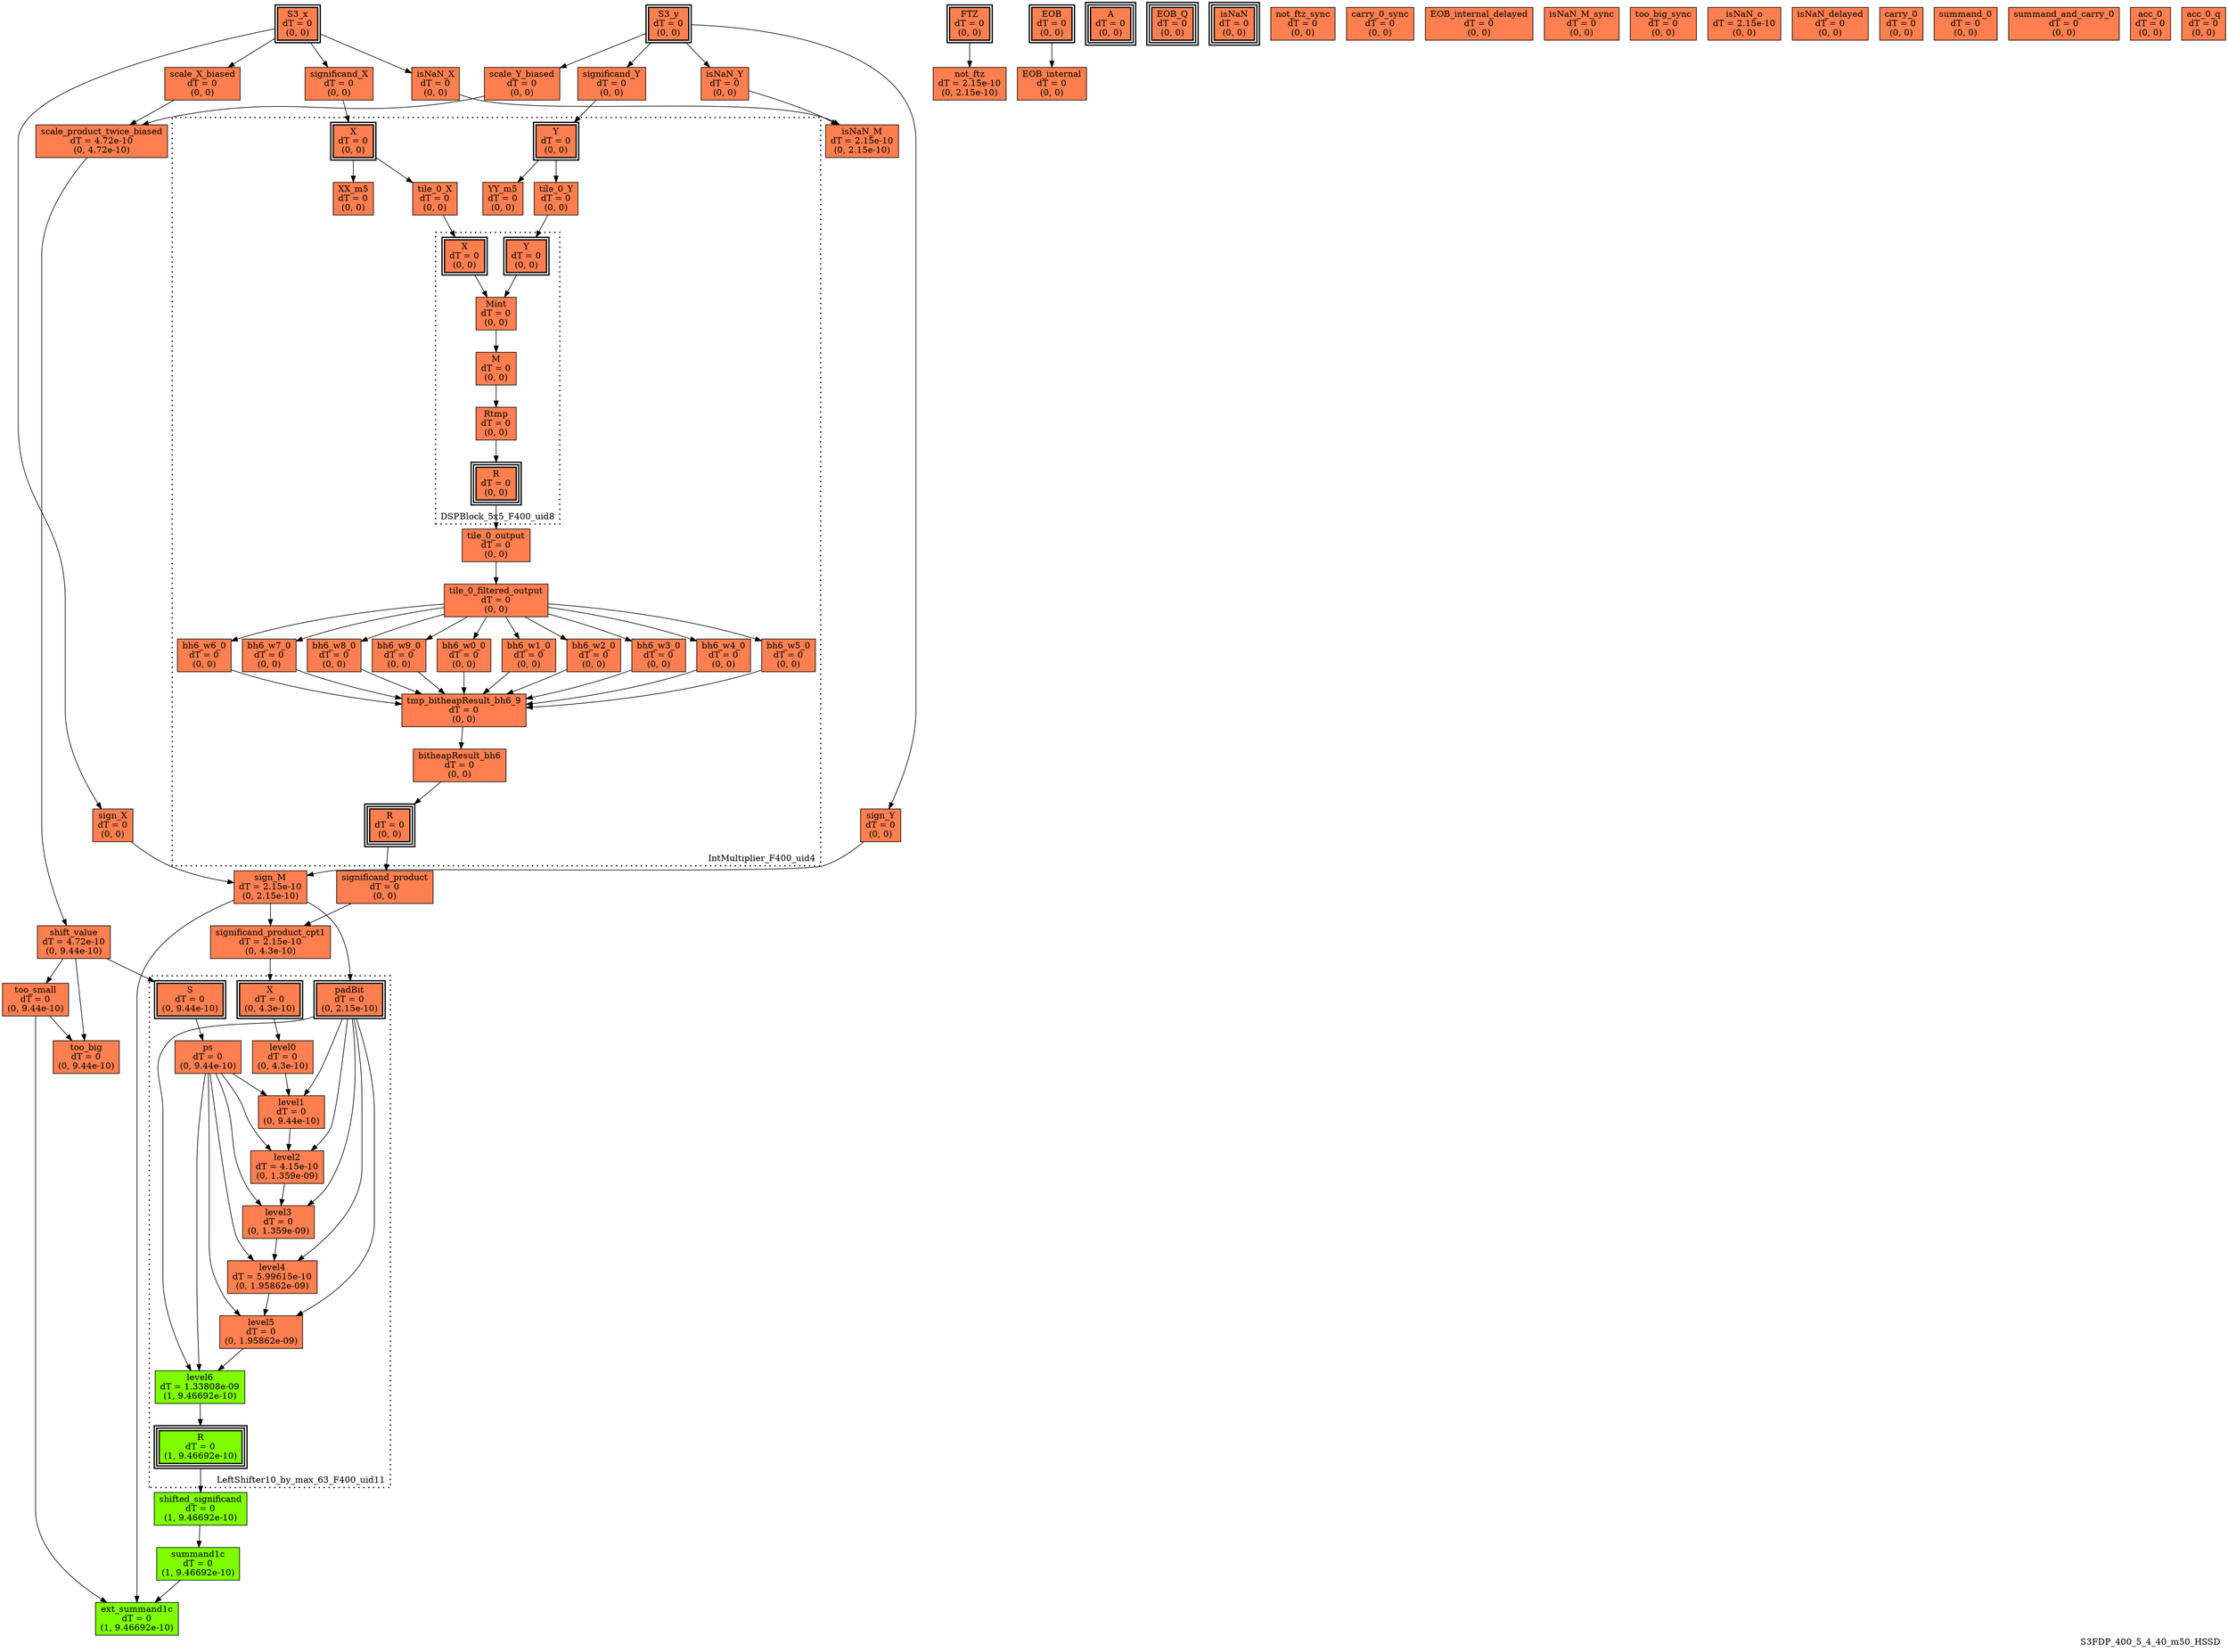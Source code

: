 digraph S3FDP_400_5_4_40_m50_HSSD
{
	//graph drawing options
	label=S3FDP_400_5_4_40_m50_HSSD;
	labelloc=bottom;
	labeljust=right;
	ratio=auto;
	nodesep=0.25;
	ranksep=0.5;

	//input/output signals of operator S3FDP_400_5_4_40_m50_HSSD
	S3_x__S3FDP_400_5_4_40_m50_HSSD [ label="S3_x\ndT = 0\n(0, 0)", shape=box, color=black, style="bold, filled", fillcolor=coral, peripheries=2 ];
	S3_y__S3FDP_400_5_4_40_m50_HSSD [ label="S3_y\ndT = 0\n(0, 0)", shape=box, color=black, style="bold, filled", fillcolor=coral, peripheries=2 ];
	FTZ__S3FDP_400_5_4_40_m50_HSSD [ label="FTZ\ndT = 0\n(0, 0)", shape=box, color=black, style="bold, filled", fillcolor=coral, peripheries=2 ];
	EOB__S3FDP_400_5_4_40_m50_HSSD [ label="EOB\ndT = 0\n(0, 0)", shape=box, color=black, style="bold, filled", fillcolor=coral, peripheries=2 ];
	A__S3FDP_400_5_4_40_m50_HSSD [ label="A\ndT = 0\n(0, 0)", shape=box, color=black, style="bold, filled", fillcolor=coral, peripheries=3 ];
	EOB_Q__S3FDP_400_5_4_40_m50_HSSD [ label="EOB_Q\ndT = 0\n(0, 0)", shape=box, color=black, style="bold, filled", fillcolor=coral, peripheries=3 ];
	isNaN__S3FDP_400_5_4_40_m50_HSSD [ label="isNaN\ndT = 0\n(0, 0)", shape=box, color=black, style="bold, filled", fillcolor=coral, peripheries=3 ];
	{rank=same S3_x__S3FDP_400_5_4_40_m50_HSSD, S3_y__S3FDP_400_5_4_40_m50_HSSD, FTZ__S3FDP_400_5_4_40_m50_HSSD, EOB__S3FDP_400_5_4_40_m50_HSSD};
	{rank=same A__S3FDP_400_5_4_40_m50_HSSD, EOB_Q__S3FDP_400_5_4_40_m50_HSSD, isNaN__S3FDP_400_5_4_40_m50_HSSD};
	//internal signals of operator S3FDP_400_5_4_40_m50_HSSD
	sign_X__S3FDP_400_5_4_40_m50_HSSD [ label="sign_X\ndT = 0\n(0, 0)", shape=box, color=black, style=filled, fillcolor=coral, peripheries=1 ];
	sign_Y__S3FDP_400_5_4_40_m50_HSSD [ label="sign_Y\ndT = 0\n(0, 0)", shape=box, color=black, style=filled, fillcolor=coral, peripheries=1 ];
	sign_M__S3FDP_400_5_4_40_m50_HSSD [ label="sign_M\ndT = 2.15e-10\n(0, 2.15e-10)", shape=box, color=black, style=filled, fillcolor=coral, peripheries=1 ];
	isNaN_X__S3FDP_400_5_4_40_m50_HSSD [ label="isNaN_X\ndT = 0\n(0, 0)", shape=box, color=black, style=filled, fillcolor=coral, peripheries=1 ];
	isNaN_Y__S3FDP_400_5_4_40_m50_HSSD [ label="isNaN_Y\ndT = 0\n(0, 0)", shape=box, color=black, style=filled, fillcolor=coral, peripheries=1 ];
	isNaN_M__S3FDP_400_5_4_40_m50_HSSD [ label="isNaN_M\ndT = 2.15e-10\n(0, 2.15e-10)", shape=box, color=black, style=filled, fillcolor=coral, peripheries=1 ];
	significand_X__S3FDP_400_5_4_40_m50_HSSD [ label="significand_X\ndT = 0\n(0, 0)", shape=box, color=black, style=filled, fillcolor=coral, peripheries=1 ];
	significand_Y__S3FDP_400_5_4_40_m50_HSSD [ label="significand_Y\ndT = 0\n(0, 0)", shape=box, color=black, style=filled, fillcolor=coral, peripheries=1 ];
	significand_product__S3FDP_400_5_4_40_m50_HSSD [ label="significand_product\ndT = 0\n(0, 0)", shape=box, color=black, style=filled, fillcolor=coral, peripheries=1 ];
	scale_X_biased__S3FDP_400_5_4_40_m50_HSSD [ label="scale_X_biased\ndT = 0\n(0, 0)", shape=box, color=black, style=filled, fillcolor=coral, peripheries=1 ];
	scale_Y_biased__S3FDP_400_5_4_40_m50_HSSD [ label="scale_Y_biased\ndT = 0\n(0, 0)", shape=box, color=black, style=filled, fillcolor=coral, peripheries=1 ];
	scale_product_twice_biased__S3FDP_400_5_4_40_m50_HSSD [ label="scale_product_twice_biased\ndT = 4.72e-10\n(0, 4.72e-10)", shape=box, color=black, style=filled, fillcolor=coral, peripheries=1 ];
	significand_product_cpt1__S3FDP_400_5_4_40_m50_HSSD [ label="significand_product_cpt1\ndT = 2.15e-10\n(0, 4.3e-10)", shape=box, color=black, style=filled, fillcolor=coral, peripheries=1 ];
	shift_value__S3FDP_400_5_4_40_m50_HSSD [ label="shift_value\ndT = 4.72e-10\n(0, 9.44e-10)", shape=box, color=black, style=filled, fillcolor=coral, peripheries=1 ];
	shifted_significand__S3FDP_400_5_4_40_m50_HSSD [ label="shifted_significand\ndT = 0\n(1, 9.46692e-10)", shape=box, color=black, style=filled, fillcolor=chartreuse, peripheries=1 ];
	too_small__S3FDP_400_5_4_40_m50_HSSD [ label="too_small\ndT = 0\n(0, 9.44e-10)", shape=box, color=black, style=filled, fillcolor=coral, peripheries=1 ];
	too_big__S3FDP_400_5_4_40_m50_HSSD [ label="too_big\ndT = 0\n(0, 9.44e-10)", shape=box, color=black, style=filled, fillcolor=coral, peripheries=1 ];
	summand1c__S3FDP_400_5_4_40_m50_HSSD [ label="summand1c\ndT = 0\n(1, 9.46692e-10)", shape=box, color=black, style=filled, fillcolor=chartreuse, peripheries=1 ];
	ext_summand1c__S3FDP_400_5_4_40_m50_HSSD [ label="ext_summand1c\ndT = 0\n(1, 9.46692e-10)", shape=box, color=black, style=filled, fillcolor=chartreuse, peripheries=1 ];
	not_ftz__S3FDP_400_5_4_40_m50_HSSD [ label="not_ftz\ndT = 2.15e-10\n(0, 2.15e-10)", shape=box, color=black, style=filled, fillcolor=coral, peripheries=1 ];
	EOB_internal__S3FDP_400_5_4_40_m50_HSSD [ label="EOB_internal\ndT = 0\n(0, 0)", shape=box, color=black, style=filled, fillcolor=coral, peripheries=1 ];
	not_ftz_sync__S3FDP_400_5_4_40_m50_HSSD [ label="not_ftz_sync\ndT = 0\n(0, 0)", shape=box, color=black, style=filled, fillcolor=coral, peripheries=1 ];
	carry_0_sync__S3FDP_400_5_4_40_m50_HSSD [ label="carry_0_sync\ndT = 0\n(0, 0)", shape=box, color=black, style=filled, fillcolor=coral, peripheries=1 ];
	EOB_internal_delayed__S3FDP_400_5_4_40_m50_HSSD [ label="EOB_internal_delayed\ndT = 0\n(0, 0)", shape=box, color=black, style=filled, fillcolor=coral, peripheries=1 ];
	isNaN_M_sync__S3FDP_400_5_4_40_m50_HSSD [ label="isNaN_M_sync\ndT = 0\n(0, 0)", shape=box, color=black, style=filled, fillcolor=coral, peripheries=1 ];
	too_big_sync__S3FDP_400_5_4_40_m50_HSSD [ label="too_big_sync\ndT = 0\n(0, 0)", shape=box, color=black, style=filled, fillcolor=coral, peripheries=1 ];
	isNaN_o__S3FDP_400_5_4_40_m50_HSSD [ label="isNaN_o\ndT = 2.15e-10\n(0, 0)", shape=box, color=black, style=filled, fillcolor=coral, peripheries=1 ];
	isNaN_delayed__S3FDP_400_5_4_40_m50_HSSD [ label="isNaN_delayed\ndT = 0\n(0, 0)", shape=box, color=black, style=filled, fillcolor=coral, peripheries=1 ];
	carry_0__S3FDP_400_5_4_40_m50_HSSD [ label="carry_0\ndT = 0\n(0, 0)", shape=box, color=black, style=filled, fillcolor=coral, peripheries=1 ];
	summand_0__S3FDP_400_5_4_40_m50_HSSD [ label="summand_0\ndT = 0\n(0, 0)", shape=box, color=black, style=filled, fillcolor=coral, peripheries=1 ];
	summand_and_carry_0__S3FDP_400_5_4_40_m50_HSSD [ label="summand_and_carry_0\ndT = 0\n(0, 0)", shape=box, color=black, style=filled, fillcolor=coral, peripheries=1 ];
	acc_0__S3FDP_400_5_4_40_m50_HSSD [ label="acc_0\ndT = 0\n(0, 0)", shape=box, color=black, style=filled, fillcolor=coral, peripheries=1 ];
	acc_0_q__S3FDP_400_5_4_40_m50_HSSD [ label="acc_0_q\ndT = 0\n(0, 0)", shape=box, color=black, style=filled, fillcolor=coral, peripheries=1 ];

	//subcomponents of operator S3FDP_400_5_4_40_m50_HSSD

	subgraph cluster_IntMultiplier_F400_uid4
	{
		//graph drawing options
		label=IntMultiplier_F400_uid4;
		labelloc=bottom;
		labeljust=right;
		style="bold, dotted";
		ratio=auto;
		nodesep=0.25;
		ranksep=0.5;

		//input/output signals of operator IntMultiplier_F400_uid4
		X__IntMultiplier_F400_uid4 [ label="X\ndT = 0\n(0, 0)", shape=box, color=black, style="bold, filled", fillcolor=coral, peripheries=2 ];
		Y__IntMultiplier_F400_uid4 [ label="Y\ndT = 0\n(0, 0)", shape=box, color=black, style="bold, filled", fillcolor=coral, peripheries=2 ];
		R__IntMultiplier_F400_uid4 [ label="R\ndT = 0\n(0, 0)", shape=box, color=black, style="bold, filled", fillcolor=coral, peripheries=3 ];
		{rank=same X__IntMultiplier_F400_uid4, Y__IntMultiplier_F400_uid4};
		{rank=same R__IntMultiplier_F400_uid4};
		//internal signals of operator IntMultiplier_F400_uid4
		XX_m5__IntMultiplier_F400_uid4 [ label="XX_m5\ndT = 0\n(0, 0)", shape=box, color=black, style=filled, fillcolor=coral, peripheries=1 ];
		YY_m5__IntMultiplier_F400_uid4 [ label="YY_m5\ndT = 0\n(0, 0)", shape=box, color=black, style=filled, fillcolor=coral, peripheries=1 ];
		tile_0_X__IntMultiplier_F400_uid4 [ label="tile_0_X\ndT = 0\n(0, 0)", shape=box, color=black, style=filled, fillcolor=coral, peripheries=1 ];
		tile_0_Y__IntMultiplier_F400_uid4 [ label="tile_0_Y\ndT = 0\n(0, 0)", shape=box, color=black, style=filled, fillcolor=coral, peripheries=1 ];
		tile_0_output__IntMultiplier_F400_uid4 [ label="tile_0_output\ndT = 0\n(0, 0)", shape=box, color=black, style=filled, fillcolor=coral, peripheries=1 ];
		tile_0_filtered_output__IntMultiplier_F400_uid4 [ label="tile_0_filtered_output\ndT = 0\n(0, 0)", shape=box, color=black, style=filled, fillcolor=coral, peripheries=1 ];
		bh6_w0_0__IntMultiplier_F400_uid4 [ label="bh6_w0_0\ndT = 0\n(0, 0)", shape=box, color=black, style=filled, fillcolor=coral, peripheries=1 ];
		bh6_w1_0__IntMultiplier_F400_uid4 [ label="bh6_w1_0\ndT = 0\n(0, 0)", shape=box, color=black, style=filled, fillcolor=coral, peripheries=1 ];
		bh6_w2_0__IntMultiplier_F400_uid4 [ label="bh6_w2_0\ndT = 0\n(0, 0)", shape=box, color=black, style=filled, fillcolor=coral, peripheries=1 ];
		bh6_w3_0__IntMultiplier_F400_uid4 [ label="bh6_w3_0\ndT = 0\n(0, 0)", shape=box, color=black, style=filled, fillcolor=coral, peripheries=1 ];
		bh6_w4_0__IntMultiplier_F400_uid4 [ label="bh6_w4_0\ndT = 0\n(0, 0)", shape=box, color=black, style=filled, fillcolor=coral, peripheries=1 ];
		bh6_w5_0__IntMultiplier_F400_uid4 [ label="bh6_w5_0\ndT = 0\n(0, 0)", shape=box, color=black, style=filled, fillcolor=coral, peripheries=1 ];
		bh6_w6_0__IntMultiplier_F400_uid4 [ label="bh6_w6_0\ndT = 0\n(0, 0)", shape=box, color=black, style=filled, fillcolor=coral, peripheries=1 ];
		bh6_w7_0__IntMultiplier_F400_uid4 [ label="bh6_w7_0\ndT = 0\n(0, 0)", shape=box, color=black, style=filled, fillcolor=coral, peripheries=1 ];
		bh6_w8_0__IntMultiplier_F400_uid4 [ label="bh6_w8_0\ndT = 0\n(0, 0)", shape=box, color=black, style=filled, fillcolor=coral, peripheries=1 ];
		bh6_w9_0__IntMultiplier_F400_uid4 [ label="bh6_w9_0\ndT = 0\n(0, 0)", shape=box, color=black, style=filled, fillcolor=coral, peripheries=1 ];
		tmp_bitheapResult_bh6_9__IntMultiplier_F400_uid4 [ label="tmp_bitheapResult_bh6_9\ndT = 0\n(0, 0)", shape=box, color=black, style=filled, fillcolor=coral, peripheries=1 ];
		bitheapResult_bh6__IntMultiplier_F400_uid4 [ label="bitheapResult_bh6\ndT = 0\n(0, 0)", shape=box, color=black, style=filled, fillcolor=coral, peripheries=1 ];

		//subcomponents of operator IntMultiplier_F400_uid4

		subgraph cluster_DSPBlock_5x5_F400_uid8
		{
			//graph drawing options
			label=DSPBlock_5x5_F400_uid8;
			labelloc=bottom;
			labeljust=right;
			style="bold, dotted";
			ratio=auto;
			nodesep=0.25;
			ranksep=0.5;

			//input/output signals of operator DSPBlock_5x5_F400_uid8
			X__DSPBlock_5x5_F400_uid8 [ label="X\ndT = 0\n(0, 0)", shape=box, color=black, style="bold, filled", fillcolor=coral, peripheries=2 ];
			Y__DSPBlock_5x5_F400_uid8 [ label="Y\ndT = 0\n(0, 0)", shape=box, color=black, style="bold, filled", fillcolor=coral, peripheries=2 ];
			R__DSPBlock_5x5_F400_uid8 [ label="R\ndT = 0\n(0, 0)", shape=box, color=black, style="bold, filled", fillcolor=coral, peripheries=3 ];
			{rank=same X__DSPBlock_5x5_F400_uid8, Y__DSPBlock_5x5_F400_uid8};
			{rank=same R__DSPBlock_5x5_F400_uid8};
			//internal signals of operator DSPBlock_5x5_F400_uid8
			Mint__DSPBlock_5x5_F400_uid8 [ label="Mint\ndT = 0\n(0, 0)", shape=box, color=black, style=filled, fillcolor=coral, peripheries=1 ];
			M__DSPBlock_5x5_F400_uid8 [ label="M\ndT = 0\n(0, 0)", shape=box, color=black, style=filled, fillcolor=coral, peripheries=1 ];
			Rtmp__DSPBlock_5x5_F400_uid8 [ label="Rtmp\ndT = 0\n(0, 0)", shape=box, color=black, style=filled, fillcolor=coral, peripheries=1 ];

			//subcomponents of operator DSPBlock_5x5_F400_uid8

			//input and internal signal connections of operator DSPBlock_5x5_F400_uid8
			X__DSPBlock_5x5_F400_uid8 -> Mint__DSPBlock_5x5_F400_uid8 [ arrowhead=normal, arrowsize=1.0, arrowtail=normal, color=black, dir=forward  ];
			Y__DSPBlock_5x5_F400_uid8 -> Mint__DSPBlock_5x5_F400_uid8 [ arrowhead=normal, arrowsize=1.0, arrowtail=normal, color=black, dir=forward  ];
			Mint__DSPBlock_5x5_F400_uid8 -> M__DSPBlock_5x5_F400_uid8 [ arrowhead=normal, arrowsize=1.0, arrowtail=normal, color=black, dir=forward  ];
			M__DSPBlock_5x5_F400_uid8 -> Rtmp__DSPBlock_5x5_F400_uid8 [ arrowhead=normal, arrowsize=1.0, arrowtail=normal, color=black, dir=forward  ];
			Rtmp__DSPBlock_5x5_F400_uid8 -> R__DSPBlock_5x5_F400_uid8 [ arrowhead=normal, arrowsize=1.0, arrowtail=normal, color=black, dir=forward  ];
		}

			//output signal connections of operator DSPBlock_5x5_F400_uid8
			R__DSPBlock_5x5_F400_uid8 -> tile_0_output__IntMultiplier_F400_uid4 [ arrowhead=normal, arrowsize=1.0, arrowtail=normal, color=black, dir=forward  ];

		//input and internal signal connections of operator IntMultiplier_F400_uid4
		X__IntMultiplier_F400_uid4 -> XX_m5__IntMultiplier_F400_uid4 [ arrowhead=normal, arrowsize=1.0, arrowtail=normal, color=black, dir=forward  ];
		X__IntMultiplier_F400_uid4 -> tile_0_X__IntMultiplier_F400_uid4 [ arrowhead=normal, arrowsize=1.0, arrowtail=normal, color=black, dir=forward  ];
		Y__IntMultiplier_F400_uid4 -> YY_m5__IntMultiplier_F400_uid4 [ arrowhead=normal, arrowsize=1.0, arrowtail=normal, color=black, dir=forward  ];
		Y__IntMultiplier_F400_uid4 -> tile_0_Y__IntMultiplier_F400_uid4 [ arrowhead=normal, arrowsize=1.0, arrowtail=normal, color=black, dir=forward  ];
		tile_0_X__IntMultiplier_F400_uid4 -> X__DSPBlock_5x5_F400_uid8 [ arrowhead=normal, arrowsize=1.0, arrowtail=normal, color=black, dir=forward  ];
		tile_0_Y__IntMultiplier_F400_uid4 -> Y__DSPBlock_5x5_F400_uid8 [ arrowhead=normal, arrowsize=1.0, arrowtail=normal, color=black, dir=forward  ];
		tile_0_output__IntMultiplier_F400_uid4 -> tile_0_filtered_output__IntMultiplier_F400_uid4 [ arrowhead=normal, arrowsize=1.0, arrowtail=normal, color=black, dir=forward  ];
		tile_0_filtered_output__IntMultiplier_F400_uid4 -> bh6_w0_0__IntMultiplier_F400_uid4 [ arrowhead=normal, arrowsize=1.0, arrowtail=normal, color=black, dir=forward  ];
		tile_0_filtered_output__IntMultiplier_F400_uid4 -> bh6_w1_0__IntMultiplier_F400_uid4 [ arrowhead=normal, arrowsize=1.0, arrowtail=normal, color=black, dir=forward  ];
		tile_0_filtered_output__IntMultiplier_F400_uid4 -> bh6_w2_0__IntMultiplier_F400_uid4 [ arrowhead=normal, arrowsize=1.0, arrowtail=normal, color=black, dir=forward  ];
		tile_0_filtered_output__IntMultiplier_F400_uid4 -> bh6_w3_0__IntMultiplier_F400_uid4 [ arrowhead=normal, arrowsize=1.0, arrowtail=normal, color=black, dir=forward  ];
		tile_0_filtered_output__IntMultiplier_F400_uid4 -> bh6_w4_0__IntMultiplier_F400_uid4 [ arrowhead=normal, arrowsize=1.0, arrowtail=normal, color=black, dir=forward  ];
		tile_0_filtered_output__IntMultiplier_F400_uid4 -> bh6_w5_0__IntMultiplier_F400_uid4 [ arrowhead=normal, arrowsize=1.0, arrowtail=normal, color=black, dir=forward  ];
		tile_0_filtered_output__IntMultiplier_F400_uid4 -> bh6_w6_0__IntMultiplier_F400_uid4 [ arrowhead=normal, arrowsize=1.0, arrowtail=normal, color=black, dir=forward  ];
		tile_0_filtered_output__IntMultiplier_F400_uid4 -> bh6_w7_0__IntMultiplier_F400_uid4 [ arrowhead=normal, arrowsize=1.0, arrowtail=normal, color=black, dir=forward  ];
		tile_0_filtered_output__IntMultiplier_F400_uid4 -> bh6_w8_0__IntMultiplier_F400_uid4 [ arrowhead=normal, arrowsize=1.0, arrowtail=normal, color=black, dir=forward  ];
		tile_0_filtered_output__IntMultiplier_F400_uid4 -> bh6_w9_0__IntMultiplier_F400_uid4 [ arrowhead=normal, arrowsize=1.0, arrowtail=normal, color=black, dir=forward  ];
		bh6_w0_0__IntMultiplier_F400_uid4 -> tmp_bitheapResult_bh6_9__IntMultiplier_F400_uid4 [ arrowhead=normal, arrowsize=1.0, arrowtail=normal, color=black, dir=forward  ];
		bh6_w1_0__IntMultiplier_F400_uid4 -> tmp_bitheapResult_bh6_9__IntMultiplier_F400_uid4 [ arrowhead=normal, arrowsize=1.0, arrowtail=normal, color=black, dir=forward  ];
		bh6_w2_0__IntMultiplier_F400_uid4 -> tmp_bitheapResult_bh6_9__IntMultiplier_F400_uid4 [ arrowhead=normal, arrowsize=1.0, arrowtail=normal, color=black, dir=forward  ];
		bh6_w3_0__IntMultiplier_F400_uid4 -> tmp_bitheapResult_bh6_9__IntMultiplier_F400_uid4 [ arrowhead=normal, arrowsize=1.0, arrowtail=normal, color=black, dir=forward  ];
		bh6_w4_0__IntMultiplier_F400_uid4 -> tmp_bitheapResult_bh6_9__IntMultiplier_F400_uid4 [ arrowhead=normal, arrowsize=1.0, arrowtail=normal, color=black, dir=forward  ];
		bh6_w5_0__IntMultiplier_F400_uid4 -> tmp_bitheapResult_bh6_9__IntMultiplier_F400_uid4 [ arrowhead=normal, arrowsize=1.0, arrowtail=normal, color=black, dir=forward  ];
		bh6_w6_0__IntMultiplier_F400_uid4 -> tmp_bitheapResult_bh6_9__IntMultiplier_F400_uid4 [ arrowhead=normal, arrowsize=1.0, arrowtail=normal, color=black, dir=forward  ];
		bh6_w7_0__IntMultiplier_F400_uid4 -> tmp_bitheapResult_bh6_9__IntMultiplier_F400_uid4 [ arrowhead=normal, arrowsize=1.0, arrowtail=normal, color=black, dir=forward  ];
		bh6_w8_0__IntMultiplier_F400_uid4 -> tmp_bitheapResult_bh6_9__IntMultiplier_F400_uid4 [ arrowhead=normal, arrowsize=1.0, arrowtail=normal, color=black, dir=forward  ];
		bh6_w9_0__IntMultiplier_F400_uid4 -> tmp_bitheapResult_bh6_9__IntMultiplier_F400_uid4 [ arrowhead=normal, arrowsize=1.0, arrowtail=normal, color=black, dir=forward  ];
		tmp_bitheapResult_bh6_9__IntMultiplier_F400_uid4 -> bitheapResult_bh6__IntMultiplier_F400_uid4 [ arrowhead=normal, arrowsize=1.0, arrowtail=normal, color=black, dir=forward  ];
		bitheapResult_bh6__IntMultiplier_F400_uid4 -> R__IntMultiplier_F400_uid4 [ arrowhead=normal, arrowsize=1.0, arrowtail=normal, color=black, dir=forward  ];
	}

		//output signal connections of operator IntMultiplier_F400_uid4
		R__IntMultiplier_F400_uid4 -> significand_product__S3FDP_400_5_4_40_m50_HSSD [ arrowhead=normal, arrowsize=1.0, arrowtail=normal, color=black, dir=forward  ];

	subgraph cluster_LeftShifter10_by_max_63_F400_uid11
	{
		//graph drawing options
		label=LeftShifter10_by_max_63_F400_uid11;
		labelloc=bottom;
		labeljust=right;
		style="bold, dotted";
		ratio=auto;
		nodesep=0.25;
		ranksep=0.5;

		//input/output signals of operator LeftShifter10_by_max_63_F400_uid11
		X__LeftShifter10_by_max_63_F400_uid11 [ label="X\ndT = 0\n(0, 4.3e-10)", shape=box, color=black, style="bold, filled", fillcolor=coral, peripheries=2 ];
		S__LeftShifter10_by_max_63_F400_uid11 [ label="S\ndT = 0\n(0, 9.44e-10)", shape=box, color=black, style="bold, filled", fillcolor=coral, peripheries=2 ];
		padBit__LeftShifter10_by_max_63_F400_uid11 [ label="padBit\ndT = 0\n(0, 2.15e-10)", shape=box, color=black, style="bold, filled", fillcolor=coral, peripheries=2 ];
		R__LeftShifter10_by_max_63_F400_uid11 [ label="R\ndT = 0\n(1, 9.46692e-10)", shape=box, color=black, style="bold, filled", fillcolor=chartreuse, peripheries=3 ];
		{rank=same X__LeftShifter10_by_max_63_F400_uid11, S__LeftShifter10_by_max_63_F400_uid11, padBit__LeftShifter10_by_max_63_F400_uid11};
		{rank=same R__LeftShifter10_by_max_63_F400_uid11};
		//internal signals of operator LeftShifter10_by_max_63_F400_uid11
		ps__LeftShifter10_by_max_63_F400_uid11 [ label="ps\ndT = 0\n(0, 9.44e-10)", shape=box, color=black, style=filled, fillcolor=coral, peripheries=1 ];
		level0__LeftShifter10_by_max_63_F400_uid11 [ label="level0\ndT = 0\n(0, 4.3e-10)", shape=box, color=black, style=filled, fillcolor=coral, peripheries=1 ];
		level1__LeftShifter10_by_max_63_F400_uid11 [ label="level1\ndT = 0\n(0, 9.44e-10)", shape=box, color=black, style=filled, fillcolor=coral, peripheries=1 ];
		level2__LeftShifter10_by_max_63_F400_uid11 [ label="level2\ndT = 4.15e-10\n(0, 1.359e-09)", shape=box, color=black, style=filled, fillcolor=coral, peripheries=1 ];
		level3__LeftShifter10_by_max_63_F400_uid11 [ label="level3\ndT = 0\n(0, 1.359e-09)", shape=box, color=black, style=filled, fillcolor=coral, peripheries=1 ];
		level4__LeftShifter10_by_max_63_F400_uid11 [ label="level4\ndT = 5.99615e-10\n(0, 1.95862e-09)", shape=box, color=black, style=filled, fillcolor=coral, peripheries=1 ];
		level5__LeftShifter10_by_max_63_F400_uid11 [ label="level5\ndT = 0\n(0, 1.95862e-09)", shape=box, color=black, style=filled, fillcolor=coral, peripheries=1 ];
		level6__LeftShifter10_by_max_63_F400_uid11 [ label="level6\ndT = 1.33808e-09\n(1, 9.46692e-10)", shape=box, color=black, style=filled, fillcolor=chartreuse, peripheries=1 ];

		//subcomponents of operator LeftShifter10_by_max_63_F400_uid11

		//input and internal signal connections of operator LeftShifter10_by_max_63_F400_uid11
		X__LeftShifter10_by_max_63_F400_uid11 -> level0__LeftShifter10_by_max_63_F400_uid11 [ arrowhead=normal, arrowsize=1.0, arrowtail=normal, color=black, dir=forward  ];
		S__LeftShifter10_by_max_63_F400_uid11 -> ps__LeftShifter10_by_max_63_F400_uid11 [ arrowhead=normal, arrowsize=1.0, arrowtail=normal, color=black, dir=forward  ];
		padBit__LeftShifter10_by_max_63_F400_uid11 -> level1__LeftShifter10_by_max_63_F400_uid11 [ arrowhead=normal, arrowsize=1.0, arrowtail=normal, color=black, dir=forward  ];
		padBit__LeftShifter10_by_max_63_F400_uid11 -> level2__LeftShifter10_by_max_63_F400_uid11 [ arrowhead=normal, arrowsize=1.0, arrowtail=normal, color=black, dir=forward  ];
		padBit__LeftShifter10_by_max_63_F400_uid11 -> level3__LeftShifter10_by_max_63_F400_uid11 [ arrowhead=normal, arrowsize=1.0, arrowtail=normal, color=black, dir=forward  ];
		padBit__LeftShifter10_by_max_63_F400_uid11 -> level4__LeftShifter10_by_max_63_F400_uid11 [ arrowhead=normal, arrowsize=1.0, arrowtail=normal, color=black, dir=forward  ];
		padBit__LeftShifter10_by_max_63_F400_uid11 -> level5__LeftShifter10_by_max_63_F400_uid11 [ arrowhead=normal, arrowsize=1.0, arrowtail=normal, color=black, dir=forward  ];
		padBit__LeftShifter10_by_max_63_F400_uid11 -> level6__LeftShifter10_by_max_63_F400_uid11 [ arrowhead=normal, arrowsize=1.0, arrowtail=normal, color=black, dir=forward  ];
		ps__LeftShifter10_by_max_63_F400_uid11 -> level1__LeftShifter10_by_max_63_F400_uid11 [ arrowhead=normal, arrowsize=1.0, arrowtail=normal, color=black, dir=forward  ];
		ps__LeftShifter10_by_max_63_F400_uid11 -> level2__LeftShifter10_by_max_63_F400_uid11 [ arrowhead=normal, arrowsize=1.0, arrowtail=normal, color=black, dir=forward  ];
		ps__LeftShifter10_by_max_63_F400_uid11 -> level3__LeftShifter10_by_max_63_F400_uid11 [ arrowhead=normal, arrowsize=1.0, arrowtail=normal, color=black, dir=forward  ];
		ps__LeftShifter10_by_max_63_F400_uid11 -> level4__LeftShifter10_by_max_63_F400_uid11 [ arrowhead=normal, arrowsize=1.0, arrowtail=normal, color=black, dir=forward  ];
		ps__LeftShifter10_by_max_63_F400_uid11 -> level5__LeftShifter10_by_max_63_F400_uid11 [ arrowhead=normal, arrowsize=1.0, arrowtail=normal, color=black, dir=forward  ];
		ps__LeftShifter10_by_max_63_F400_uid11 -> level6__LeftShifter10_by_max_63_F400_uid11 [ arrowhead=normal, arrowsize=1.0, arrowtail=normal, color=black, dir=forward  ];
		level0__LeftShifter10_by_max_63_F400_uid11 -> level1__LeftShifter10_by_max_63_F400_uid11 [ arrowhead=normal, arrowsize=1.0, arrowtail=normal, color=black, dir=forward  ];
		level1__LeftShifter10_by_max_63_F400_uid11 -> level2__LeftShifter10_by_max_63_F400_uid11 [ arrowhead=normal, arrowsize=1.0, arrowtail=normal, color=black, dir=forward  ];
		level2__LeftShifter10_by_max_63_F400_uid11 -> level3__LeftShifter10_by_max_63_F400_uid11 [ arrowhead=normal, arrowsize=1.0, arrowtail=normal, color=black, dir=forward  ];
		level3__LeftShifter10_by_max_63_F400_uid11 -> level4__LeftShifter10_by_max_63_F400_uid11 [ arrowhead=normal, arrowsize=1.0, arrowtail=normal, color=black, dir=forward  ];
		level4__LeftShifter10_by_max_63_F400_uid11 -> level5__LeftShifter10_by_max_63_F400_uid11 [ arrowhead=normal, arrowsize=1.0, arrowtail=normal, color=black, dir=forward  ];
		level5__LeftShifter10_by_max_63_F400_uid11 -> level6__LeftShifter10_by_max_63_F400_uid11 [ arrowhead=normal, arrowsize=1.0, arrowtail=normal, color=black, dir=forward  ];
		level6__LeftShifter10_by_max_63_F400_uid11 -> R__LeftShifter10_by_max_63_F400_uid11 [ arrowhead=normal, arrowsize=1.0, arrowtail=normal, color=black, dir=forward  ];
	}

		//output signal connections of operator LeftShifter10_by_max_63_F400_uid11
		R__LeftShifter10_by_max_63_F400_uid11 -> shifted_significand__S3FDP_400_5_4_40_m50_HSSD [ arrowhead=normal, arrowsize=1.0, arrowtail=normal, color=black, dir=forward  ];

	//input and internal signal connections of operator S3FDP_400_5_4_40_m50_HSSD
	S3_x__S3FDP_400_5_4_40_m50_HSSD -> sign_X__S3FDP_400_5_4_40_m50_HSSD [ arrowhead=normal, arrowsize=1.0, arrowtail=normal, color=black, dir=forward  ];
	S3_x__S3FDP_400_5_4_40_m50_HSSD -> isNaN_X__S3FDP_400_5_4_40_m50_HSSD [ arrowhead=normal, arrowsize=1.0, arrowtail=normal, color=black, dir=forward  ];
	S3_x__S3FDP_400_5_4_40_m50_HSSD -> significand_X__S3FDP_400_5_4_40_m50_HSSD [ arrowhead=normal, arrowsize=1.0, arrowtail=normal, color=black, dir=forward  ];
	S3_x__S3FDP_400_5_4_40_m50_HSSD -> scale_X_biased__S3FDP_400_5_4_40_m50_HSSD [ arrowhead=normal, arrowsize=1.0, arrowtail=normal, color=black, dir=forward  ];
	S3_y__S3FDP_400_5_4_40_m50_HSSD -> sign_Y__S3FDP_400_5_4_40_m50_HSSD [ arrowhead=normal, arrowsize=1.0, arrowtail=normal, color=black, dir=forward  ];
	S3_y__S3FDP_400_5_4_40_m50_HSSD -> isNaN_Y__S3FDP_400_5_4_40_m50_HSSD [ arrowhead=normal, arrowsize=1.0, arrowtail=normal, color=black, dir=forward  ];
	S3_y__S3FDP_400_5_4_40_m50_HSSD -> significand_Y__S3FDP_400_5_4_40_m50_HSSD [ arrowhead=normal, arrowsize=1.0, arrowtail=normal, color=black, dir=forward  ];
	S3_y__S3FDP_400_5_4_40_m50_HSSD -> scale_Y_biased__S3FDP_400_5_4_40_m50_HSSD [ arrowhead=normal, arrowsize=1.0, arrowtail=normal, color=black, dir=forward  ];
	FTZ__S3FDP_400_5_4_40_m50_HSSD -> not_ftz__S3FDP_400_5_4_40_m50_HSSD [ arrowhead=normal, arrowsize=1.0, arrowtail=normal, color=black, dir=forward  ];
	EOB__S3FDP_400_5_4_40_m50_HSSD -> EOB_internal__S3FDP_400_5_4_40_m50_HSSD [ arrowhead=normal, arrowsize=1.0, arrowtail=normal, color=black, dir=forward  ];
	sign_X__S3FDP_400_5_4_40_m50_HSSD -> sign_M__S3FDP_400_5_4_40_m50_HSSD [ arrowhead=normal, arrowsize=1.0, arrowtail=normal, color=black, dir=forward  ];
	sign_Y__S3FDP_400_5_4_40_m50_HSSD -> sign_M__S3FDP_400_5_4_40_m50_HSSD [ arrowhead=normal, arrowsize=1.0, arrowtail=normal, color=black, dir=forward  ];
	sign_M__S3FDP_400_5_4_40_m50_HSSD -> significand_product_cpt1__S3FDP_400_5_4_40_m50_HSSD [ arrowhead=normal, arrowsize=1.0, arrowtail=normal, color=black, dir=forward  ];
	sign_M__S3FDP_400_5_4_40_m50_HSSD -> padBit__LeftShifter10_by_max_63_F400_uid11 [ arrowhead=normal, arrowsize=1.0, arrowtail=normal, color=black, dir=forward  ];
	sign_M__S3FDP_400_5_4_40_m50_HSSD -> ext_summand1c__S3FDP_400_5_4_40_m50_HSSD [ arrowhead=normal, arrowsize=1.0, arrowtail=normal, color=black, dir=forward  ];
	isNaN_X__S3FDP_400_5_4_40_m50_HSSD -> isNaN_M__S3FDP_400_5_4_40_m50_HSSD [ arrowhead=normal, arrowsize=1.0, arrowtail=normal, color=black, dir=forward  ];
	isNaN_Y__S3FDP_400_5_4_40_m50_HSSD -> isNaN_M__S3FDP_400_5_4_40_m50_HSSD [ arrowhead=normal, arrowsize=1.0, arrowtail=normal, color=black, dir=forward  ];
	significand_X__S3FDP_400_5_4_40_m50_HSSD -> X__IntMultiplier_F400_uid4 [ arrowhead=normal, arrowsize=1.0, arrowtail=normal, color=black, dir=forward  ];
	significand_Y__S3FDP_400_5_4_40_m50_HSSD -> Y__IntMultiplier_F400_uid4 [ arrowhead=normal, arrowsize=1.0, arrowtail=normal, color=black, dir=forward  ];
	significand_product__S3FDP_400_5_4_40_m50_HSSD -> significand_product_cpt1__S3FDP_400_5_4_40_m50_HSSD [ arrowhead=normal, arrowsize=1.0, arrowtail=normal, color=black, dir=forward  ];
	scale_X_biased__S3FDP_400_5_4_40_m50_HSSD -> scale_product_twice_biased__S3FDP_400_5_4_40_m50_HSSD [ arrowhead=normal, arrowsize=1.0, arrowtail=normal, color=black, dir=forward  ];
	scale_Y_biased__S3FDP_400_5_4_40_m50_HSSD -> scale_product_twice_biased__S3FDP_400_5_4_40_m50_HSSD [ arrowhead=normal, arrowsize=1.0, arrowtail=normal, color=black, dir=forward  ];
	scale_product_twice_biased__S3FDP_400_5_4_40_m50_HSSD -> shift_value__S3FDP_400_5_4_40_m50_HSSD [ arrowhead=normal, arrowsize=1.0, arrowtail=normal, color=black, dir=forward  ];
	significand_product_cpt1__S3FDP_400_5_4_40_m50_HSSD -> X__LeftShifter10_by_max_63_F400_uid11 [ arrowhead=normal, arrowsize=1.0, arrowtail=normal, color=black, dir=forward  ];
	shift_value__S3FDP_400_5_4_40_m50_HSSD -> S__LeftShifter10_by_max_63_F400_uid11 [ arrowhead=normal, arrowsize=1.0, arrowtail=normal, color=black, dir=forward  ];
	shift_value__S3FDP_400_5_4_40_m50_HSSD -> too_small__S3FDP_400_5_4_40_m50_HSSD [ arrowhead=normal, arrowsize=1.0, arrowtail=normal, color=black, dir=forward  ];
	shift_value__S3FDP_400_5_4_40_m50_HSSD -> too_big__S3FDP_400_5_4_40_m50_HSSD [ arrowhead=normal, arrowsize=1.0, arrowtail=normal, color=black, dir=forward  ];
	shifted_significand__S3FDP_400_5_4_40_m50_HSSD -> summand1c__S3FDP_400_5_4_40_m50_HSSD [ arrowhead=normal, arrowsize=1.0, arrowtail=normal, color=black, dir=forward  ];
	too_small__S3FDP_400_5_4_40_m50_HSSD -> too_big__S3FDP_400_5_4_40_m50_HSSD [ arrowhead=normal, arrowsize=1.0, arrowtail=normal, color=black, dir=forward  ];
	too_small__S3FDP_400_5_4_40_m50_HSSD -> ext_summand1c__S3FDP_400_5_4_40_m50_HSSD [ arrowhead=normal, arrowsize=1.0, arrowtail=normal, color=black, dir=forward  ];
	summand1c__S3FDP_400_5_4_40_m50_HSSD -> ext_summand1c__S3FDP_400_5_4_40_m50_HSSD [ arrowhead=normal, arrowsize=1.0, arrowtail=normal, color=black, dir=forward  ];
}

